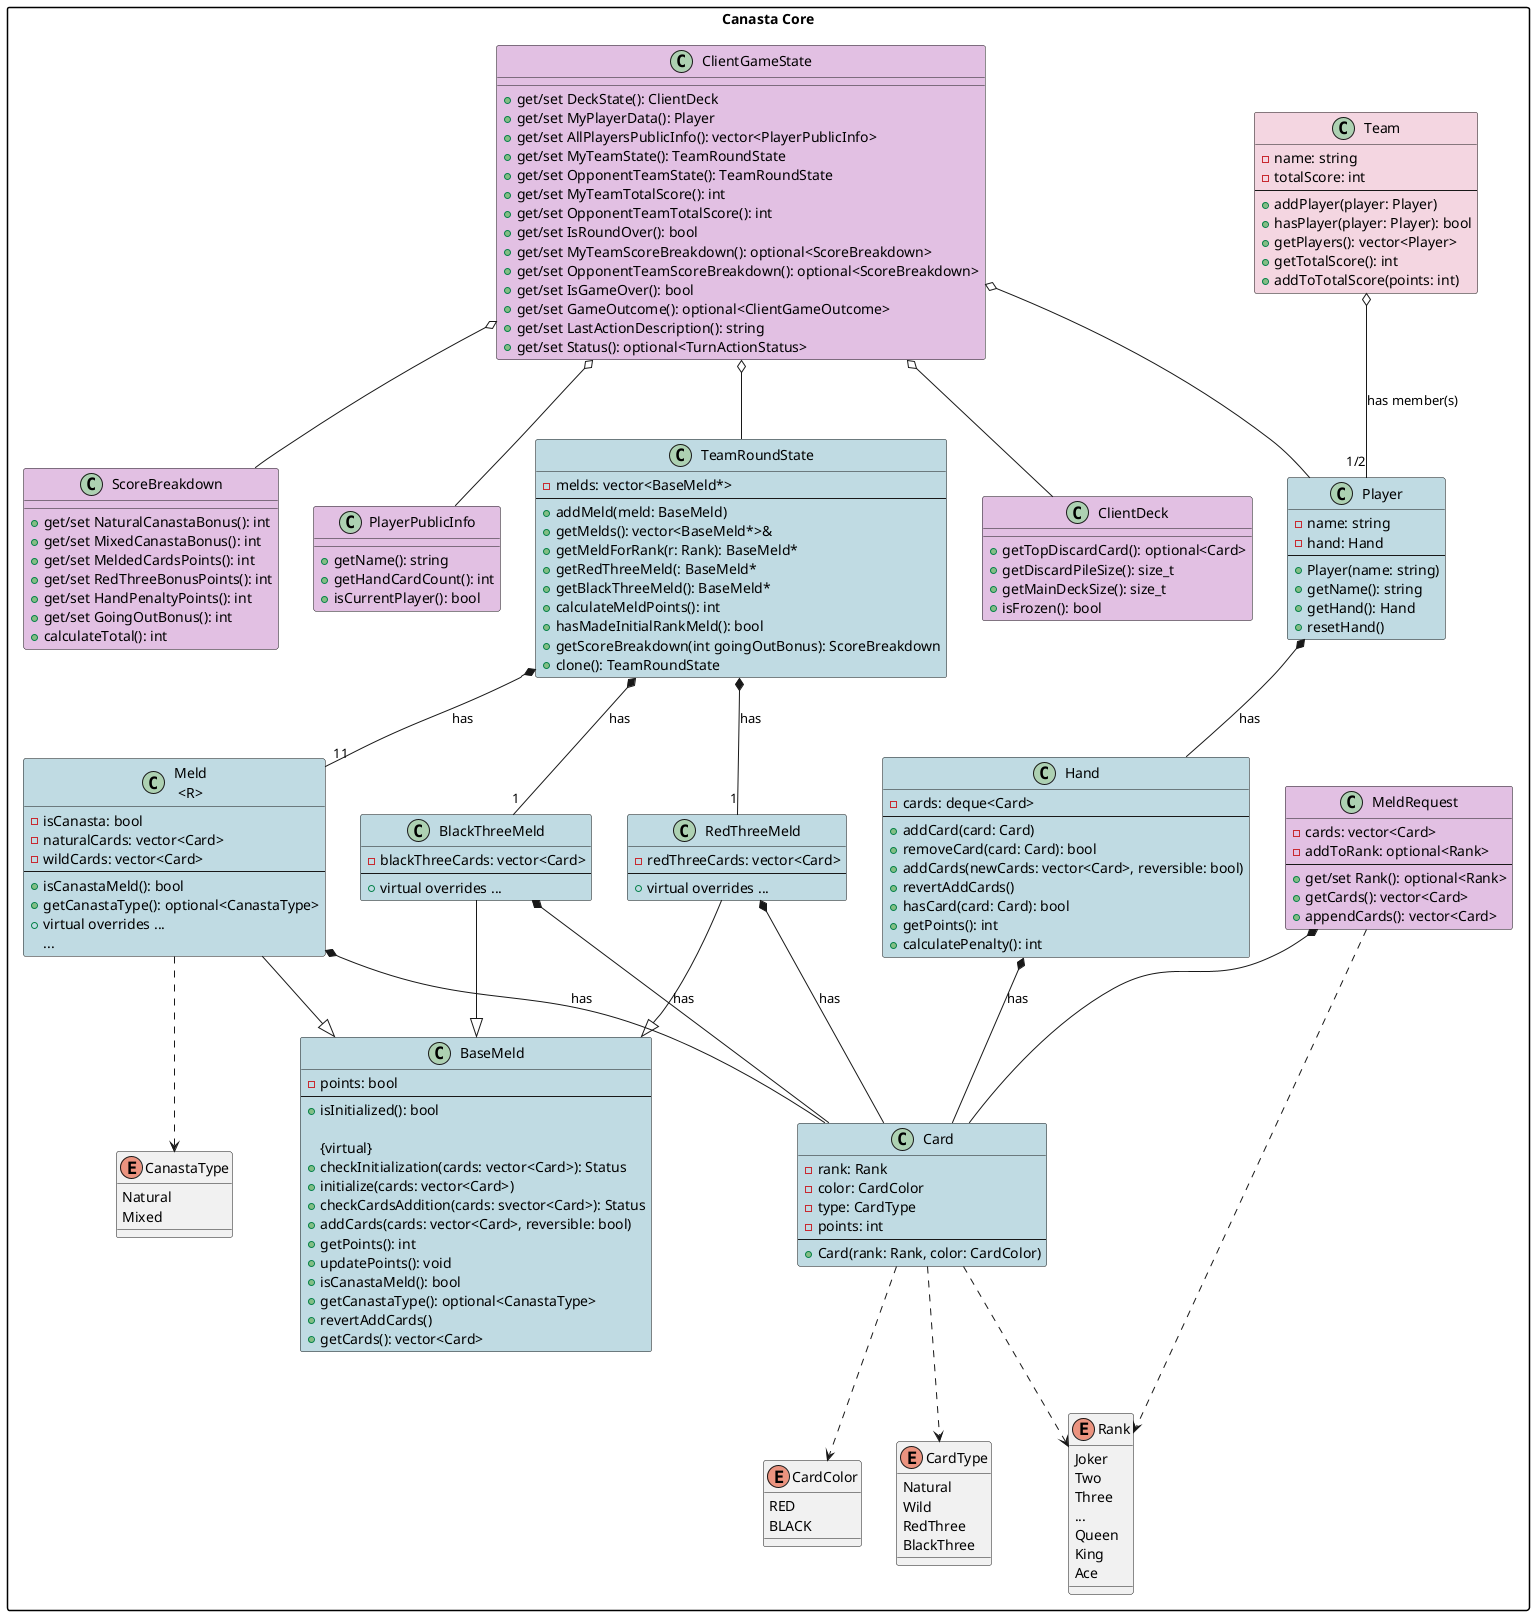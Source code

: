 @startuml CoreDiagram

skinparam packageStyle rect

package "Canasta Core" {
    '––– Card enums –––
    enum Rank {
        Joker
        Two
        Three
        ...
        Queen
        King
        Ace
    }
    
    enum CardColor {
        RED
        BLACK
    }
    
    enum CardType {
        Natural
        Wild
        RedThree
        BlackThree
    }

    '––– Card class –––
    class Card #C0DBE3 {
        - rank: Rank
        - color: CardColor
        - type: CardType
        - points: int
        --
        + Card(rank: Rank, color: CardColor)
    }

    Card ..> Rank
    Card ..> CardColor
    Card ..> CardType

    '––– Hand class –––

    class Hand #C0DBE3 {
        - cards: deque<Card>
        --
        + addCard(card: Card)
        + removeCard(card: Card): bool
        + addCards(newCards: vector<Card>, reversible: bool)
        + revertAddCards()
        + hasCard(card: Card): bool
        + getPoints(): int
        + calculatePenalty(): int
    }

    Hand *-- Card : has

    '––– Meld enums –––
    enum CanastaType {
        Natural
        Mixed
    }

    '––– Meld classes –––
    class BaseMeld #C0DBE3 {
        - points: bool
        --
        + isInitialized(): bool

        {virtual}
        + checkInitialization(cards: vector<Card>): Status
        + initialize(cards: vector<Card>)
        + checkCardsAddition(cards: svector<Card>): Status
        + addCards(cards: vector<Card>, reversible: bool)
        + getPoints(): int
        + updatePoints(): void
        + isCanastaMeld(): bool
        + getCanastaType(): optional<CanastaType>
        + revertAddCards()
        + getCards(): vector<Card>
    }

    class "Meld\n<R>" #C0DBE3 {
        - isCanasta: bool
        - naturalCards: vector<Card>
        - wildCards: vector<Card>
        --
        + isCanastaMeld(): bool
        + getCanastaType(): optional<CanastaType>
        + virtual overrides ...
        ...
    }

    class RedThreeMeld #C0DBE3 {
        - redThreeCards: vector<Card>
        --
        + virtual overrides ...
    }

    class BlackThreeMeld #C0DBE3 {
        - blackThreeCards: vector<Card>
        --
        + virtual overrides ...
    }

    "Meld\n<R>" ..> CanastaType
    "Meld\n<R>" --|> BaseMeld
    RedThreeMeld --|> BaseMeld
    BlackThreeMeld --|> BaseMeld
    "Meld\n<R>" *-- Card : has
    RedThreeMeld *-- Card : has
    BlackThreeMeld *-- Card : has

    class MeldRequest #E2C0E3 {
        - cards: vector<Card>
        - addToRank: optional<Rank>
        --
        + get/set Rank(): optional<Rank>
        + getCards(): vector<Card>
        + appendCards(): vector<Card>
    }

    MeldRequest *-- Card
    MeldRequest ..> Rank

    '––– Player class –––
    class Player #C0DBE3 {
        - name: string
        - hand: Hand
        --
        + Player(name: string)
        + getName(): string
        + getHand(): Hand
        + resetHand()
    }

    Player *-- Hand : has

    '––– Team class –––

    class Team #F4D6E1 {
        - name: string
        - totalScore: int
        --
        + addPlayer(player: Player)
        + hasPlayer(player: Player): bool
        + getPlayers(): vector<Player>
        + getTotalScore(): int
        + addToTotalScore(points: int)
    }

    Team o-- "1/2" Player : has member(s)

    '––– TeamRoundState class –––
    class TeamRoundState #C0DBE3 {
        - melds: vector<BaseMeld*>
        --
        + addMeld(meld: BaseMeld)
        + getMelds(): vector<BaseMeld*>&
        + getMeldForRank(r: Rank): BaseMeld*
        + getRedThreeMeld(: BaseMeld*
        + getBlackThreeMeld(): BaseMeld*
        + calculateMeldPoints(): int
        + hasMadeInitialRankMeld(): bool
        + getScoreBreakdown(int goingOutBonus): ScoreBreakdown
        + clone(): TeamRoundState
    }

    TeamRoundState *-- "11" "Meld\n<R>" : has
    TeamRoundState *-- "1" RedThreeMeld : has
    TeamRoundState *-- "1" BlackThreeMeld : has

    '––– ClientDeck class –––
    class ClientDeck #E2C0E3 {
        + getTopDiscardCard(): optional<Card>
        + getDiscardPileSize(): size_t
        + getMainDeckSize(): size_t
        + isFrozen(): bool
    }

    '––– ScoreBreakdown class –––
    class ScoreBreakdown #E2C0E3 {
        + get/set NaturalCanastaBonus(): int
        + get/set MixedCanastaBonus(): int
        + get/set MeldedCardsPoints(): int
        + get/set RedThreeBonusPoints(): int
        + get/set HandPenaltyPoints(): int
        + get/set GoingOutBonus(): int
        + calculateTotal(): int
    }

    '––– PlayerPublicInfo class –––
    class PlayerPublicInfo #E2C0E3 {
        + getName(): string
        + getHandCardCount(): int
        + isCurrentPlayer(): bool
    }

    '––– ClientGameState class –––
    class ClientGameState #E2C0E3 {
        + get/set DeckState(): ClientDeck
        + get/set MyPlayerData(): Player
        + get/set AllPlayersPublicInfo(): vector<PlayerPublicInfo>
        + get/set MyTeamState(): TeamRoundState
        + get/set OpponentTeamState(): TeamRoundState
        + get/set MyTeamTotalScore(): int
        + get/set OpponentTeamTotalScore(): int
        + get/set IsRoundOver(): bool
        + get/set MyTeamScoreBreakdown(): optional<ScoreBreakdown>
        + get/set OpponentTeamScoreBreakdown(): optional<ScoreBreakdown>
        + get/set IsGameOver(): bool
        + get/set GameOutcome(): optional<ClientGameOutcome>
        + get/set LastActionDescription(): string
        + get/set Status(): optional<TurnActionStatus>
    }

    ClientGameState o-- PlayerPublicInfo
    ClientGameState o-- ClientDeck
    ClientGameState o-- TeamRoundState
    ClientGameState o-- Player
    ClientGameState o-- ScoreBreakdown
}

@enduml